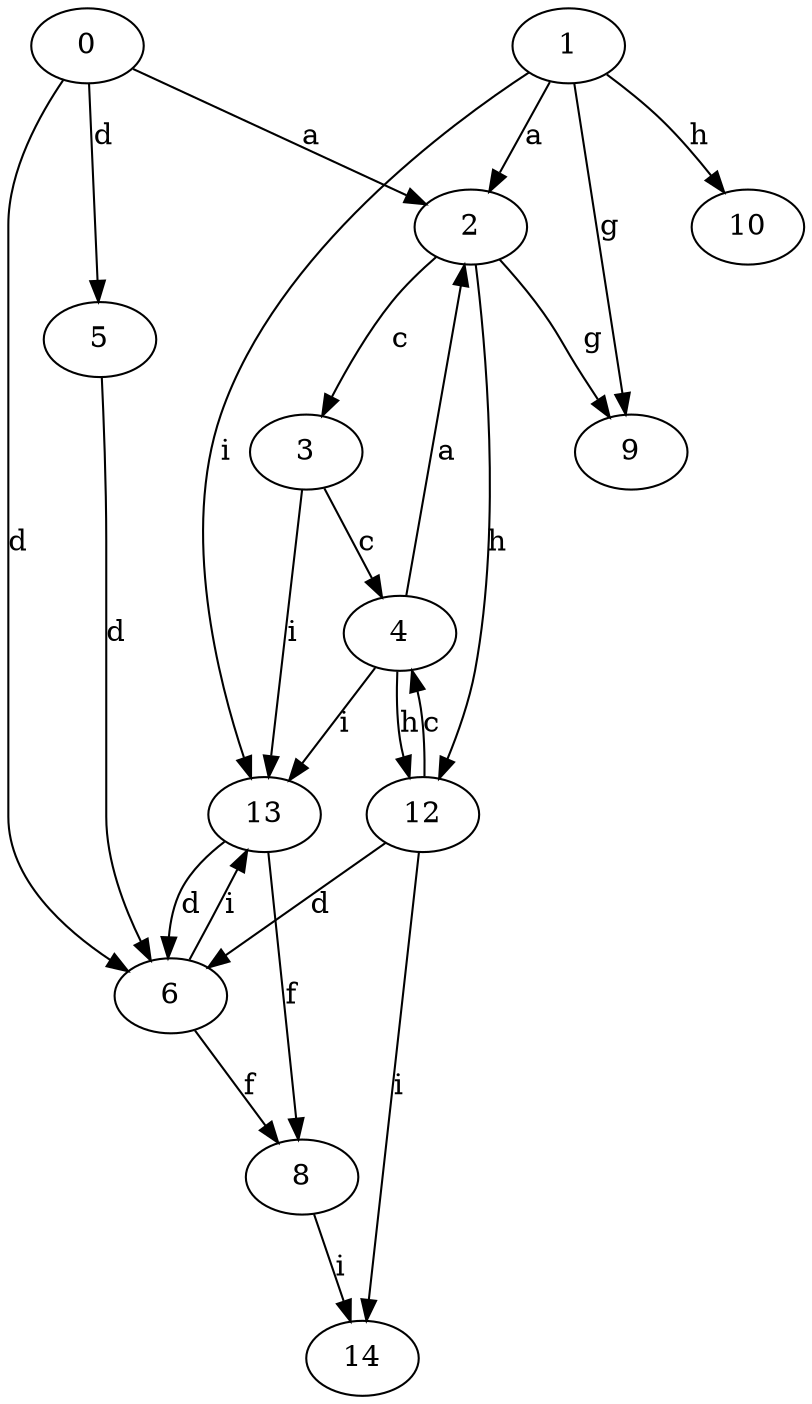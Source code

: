 strict digraph  {
0;
1;
2;
3;
4;
5;
6;
8;
9;
10;
12;
13;
14;
0 -> 2  [label=a];
0 -> 5  [label=d];
0 -> 6  [label=d];
1 -> 2  [label=a];
1 -> 9  [label=g];
1 -> 10  [label=h];
1 -> 13  [label=i];
2 -> 3  [label=c];
2 -> 9  [label=g];
2 -> 12  [label=h];
3 -> 4  [label=c];
3 -> 13  [label=i];
4 -> 2  [label=a];
4 -> 12  [label=h];
4 -> 13  [label=i];
5 -> 6  [label=d];
6 -> 8  [label=f];
6 -> 13  [label=i];
8 -> 14  [label=i];
12 -> 4  [label=c];
12 -> 6  [label=d];
12 -> 14  [label=i];
13 -> 6  [label=d];
13 -> 8  [label=f];
}
